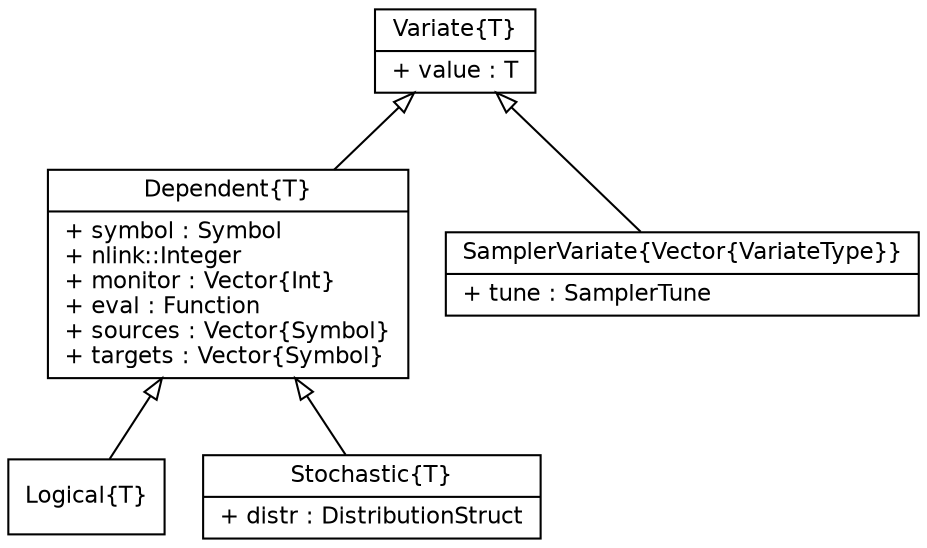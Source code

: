 digraph Variate {
    fontname = "Helvetica"
    fontsize = 11

    node [fontname = "Helvetica", fontsize = 11, shape = record]

    edge [fontname = "Helvetica", fontsize = 11, dir = back, arrowtail = empty]

    Variate [label = "{Variate\{T\}|+ value : T\l}"]

    Dependent [label = "{Dependent\{T\}|+ symbol : Symbol\l+ nlink::Integer\l+ monitor : Vector\{Int\}\l+ eval : Function\l+ sources : Vector\{Symbol\}\l+ targets : Vector\{Symbol\}\l}"]

    Logical [label = "{Logical\{T\}}"]

    Stochastic [label = "{Stochastic\{T\}|+ distr : DistributionStruct\l}"]

    SamplerVariate [label = "{SamplerVariate\{Vector\{VariateType\}\}|+ tune : SamplerTune\l}"]

    Variate -> Dependent
    Dependent -> Logical
    Dependent -> Stochastic
    Variate -> SamplerVariate

}
